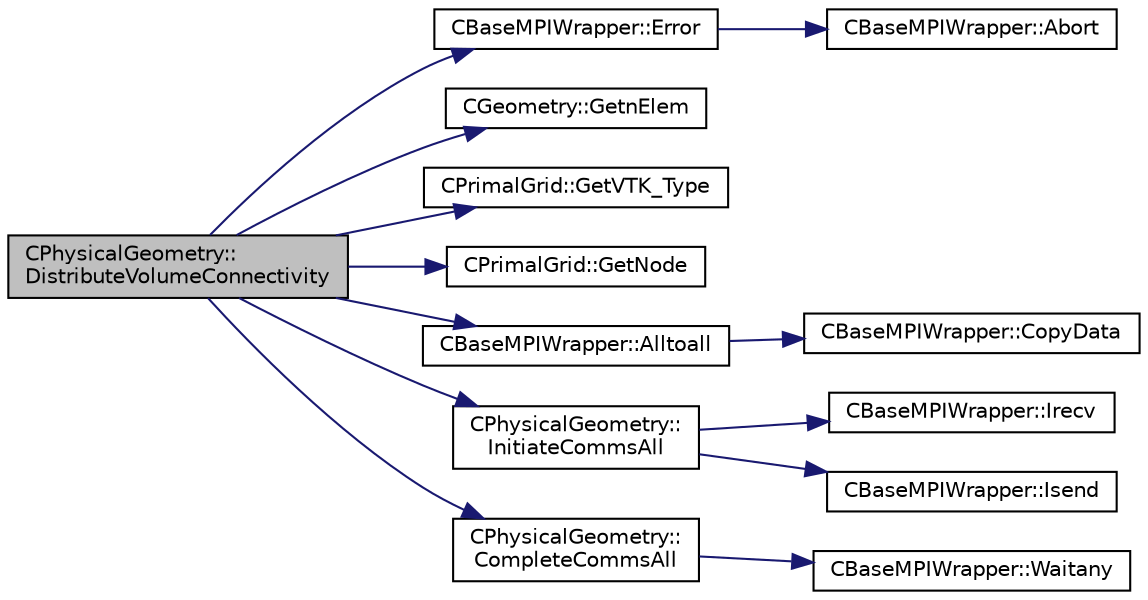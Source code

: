 digraph "CPhysicalGeometry::DistributeVolumeConnectivity"
{
  edge [fontname="Helvetica",fontsize="10",labelfontname="Helvetica",labelfontsize="10"];
  node [fontname="Helvetica",fontsize="10",shape=record];
  rankdir="LR";
  Node524 [label="CPhysicalGeometry::\lDistributeVolumeConnectivity",height=0.2,width=0.4,color="black", fillcolor="grey75", style="filled", fontcolor="black"];
  Node524 -> Node525 [color="midnightblue",fontsize="10",style="solid",fontname="Helvetica"];
  Node525 [label="CBaseMPIWrapper::Error",height=0.2,width=0.4,color="black", fillcolor="white", style="filled",URL="$class_c_base_m_p_i_wrapper.html#a04457c47629bda56704e6a8804833eeb"];
  Node525 -> Node526 [color="midnightblue",fontsize="10",style="solid",fontname="Helvetica"];
  Node526 [label="CBaseMPIWrapper::Abort",height=0.2,width=0.4,color="black", fillcolor="white", style="filled",URL="$class_c_base_m_p_i_wrapper.html#a21ef5681e2acb532d345e9bab173ef07"];
  Node524 -> Node527 [color="midnightblue",fontsize="10",style="solid",fontname="Helvetica"];
  Node527 [label="CGeometry::GetnElem",height=0.2,width=0.4,color="black", fillcolor="white", style="filled",URL="$class_c_geometry.html#a4ae48ec038df1f5ee7c1daadabea5e99",tooltip="Get number of elements. "];
  Node524 -> Node528 [color="midnightblue",fontsize="10",style="solid",fontname="Helvetica"];
  Node528 [label="CPrimalGrid::GetVTK_Type",height=0.2,width=0.4,color="black", fillcolor="white", style="filled",URL="$class_c_primal_grid.html#adb676897e7cf4a83ceb83065e7c6a04f",tooltip="A pure virtual member. "];
  Node524 -> Node529 [color="midnightblue",fontsize="10",style="solid",fontname="Helvetica"];
  Node529 [label="CPrimalGrid::GetNode",height=0.2,width=0.4,color="black", fillcolor="white", style="filled",URL="$class_c_primal_grid.html#a4fc7b6b6ac5025325c7e68fb56fbeef8",tooltip="A pure virtual member. "];
  Node524 -> Node530 [color="midnightblue",fontsize="10",style="solid",fontname="Helvetica"];
  Node530 [label="CBaseMPIWrapper::Alltoall",height=0.2,width=0.4,color="black", fillcolor="white", style="filled",URL="$class_c_base_m_p_i_wrapper.html#a86496abf1db8449b17501e14111f3371"];
  Node530 -> Node531 [color="midnightblue",fontsize="10",style="solid",fontname="Helvetica"];
  Node531 [label="CBaseMPIWrapper::CopyData",height=0.2,width=0.4,color="black", fillcolor="white", style="filled",URL="$class_c_base_m_p_i_wrapper.html#a4725cc1dd65b161b483e812a538a5e36"];
  Node524 -> Node532 [color="midnightblue",fontsize="10",style="solid",fontname="Helvetica"];
  Node532 [label="CPhysicalGeometry::\lInitiateCommsAll",height=0.2,width=0.4,color="black", fillcolor="white", style="filled",URL="$class_c_physical_geometry.html#af14657436bea293f70e5543b34e9da2b",tooltip="Routine to launch non-blocking sends and recvs amongst all processors. "];
  Node532 -> Node533 [color="midnightblue",fontsize="10",style="solid",fontname="Helvetica"];
  Node533 [label="CBaseMPIWrapper::Irecv",height=0.2,width=0.4,color="black", fillcolor="white", style="filled",URL="$class_c_base_m_p_i_wrapper.html#ae41565b441aee76e1b48eb03e5ac86dd"];
  Node532 -> Node534 [color="midnightblue",fontsize="10",style="solid",fontname="Helvetica"];
  Node534 [label="CBaseMPIWrapper::Isend",height=0.2,width=0.4,color="black", fillcolor="white", style="filled",URL="$class_c_base_m_p_i_wrapper.html#a43a415ec11a029ade218eaf8c807a817"];
  Node524 -> Node535 [color="midnightblue",fontsize="10",style="solid",fontname="Helvetica"];
  Node535 [label="CPhysicalGeometry::\lCompleteCommsAll",height=0.2,width=0.4,color="black", fillcolor="white", style="filled",URL="$class_c_physical_geometry.html#af4280607f8bcb8feaff6daba48a9e686",tooltip="Routine to complete the set of non-blocking communications launched with InitiateComms() with MPI_Wai..."];
  Node535 -> Node536 [color="midnightblue",fontsize="10",style="solid",fontname="Helvetica"];
  Node536 [label="CBaseMPIWrapper::Waitany",height=0.2,width=0.4,color="black", fillcolor="white", style="filled",URL="$class_c_base_m_p_i_wrapper.html#ade364e6661c9eec2070a2448dbb5750b"];
}

